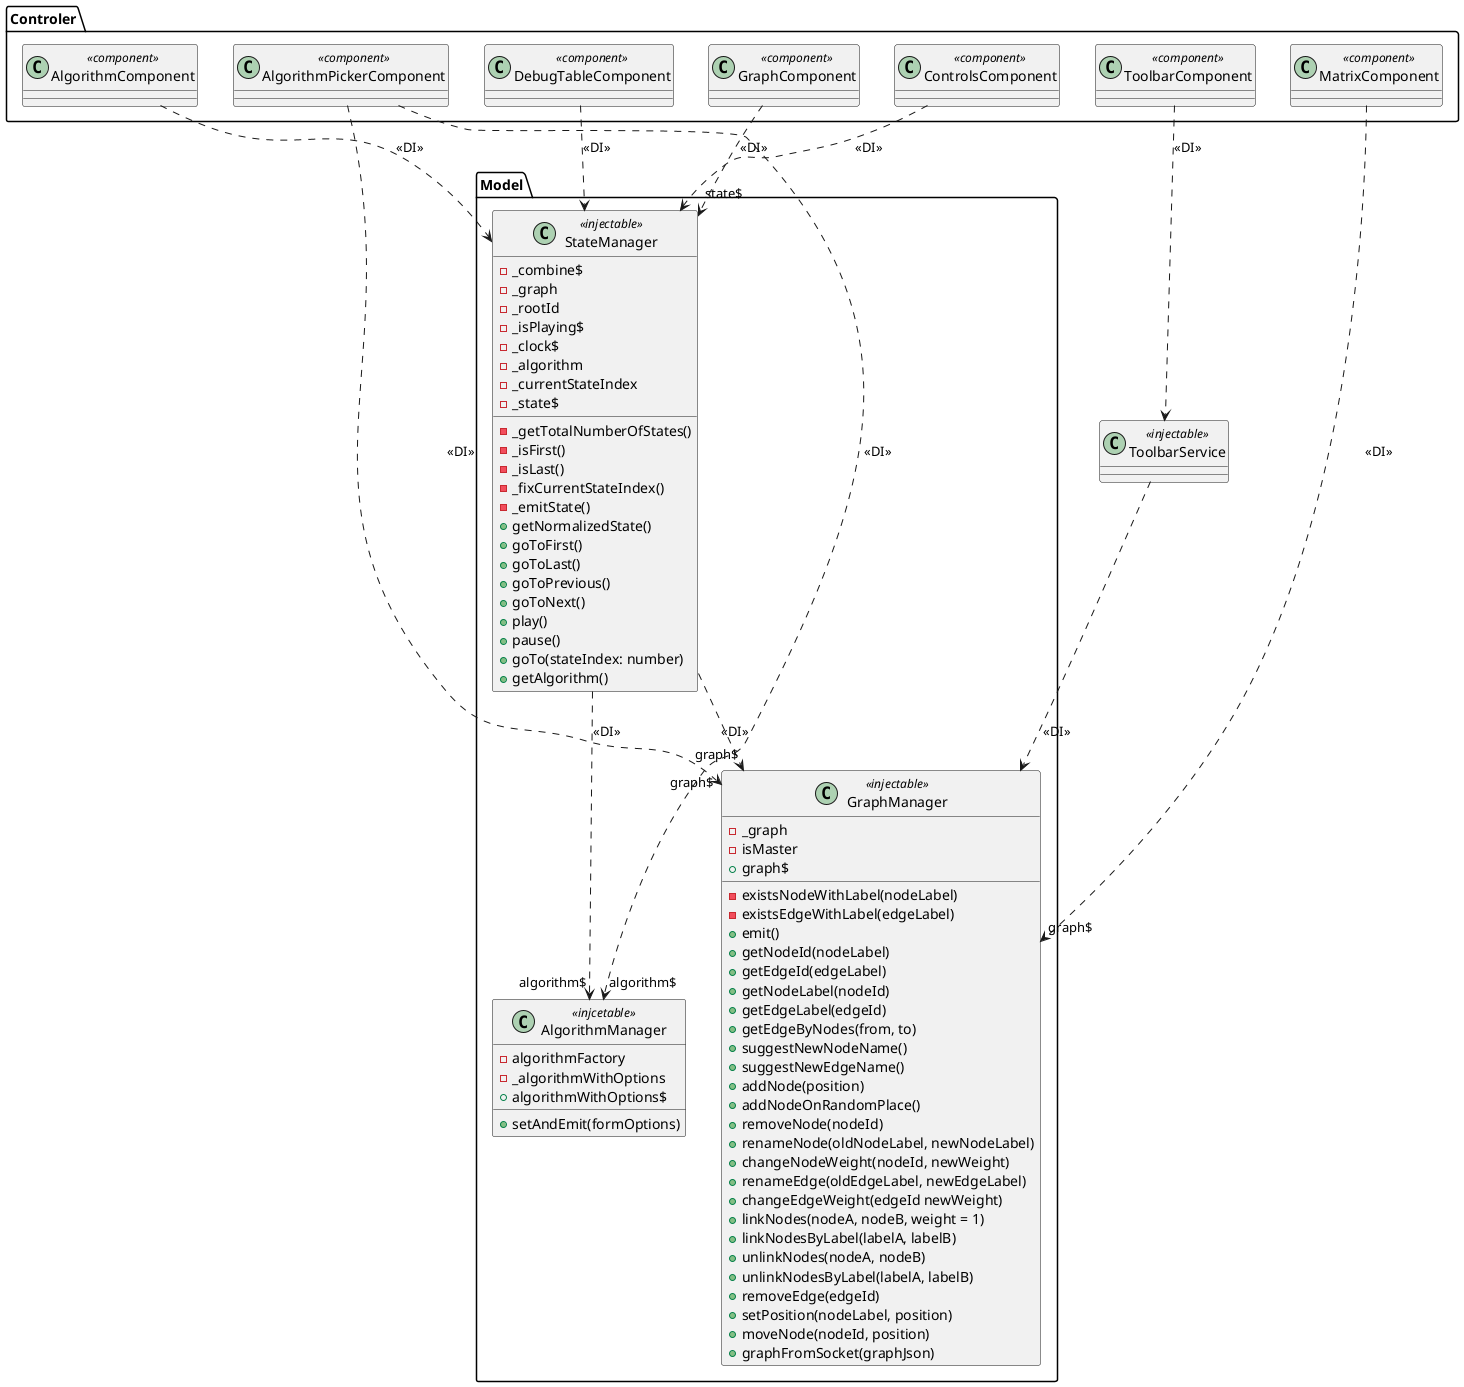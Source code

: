 @startuml

package Model {
  class StateManager <<injectable>> {
    - _combine$
    -_graph
    -_rootId
    -_isPlaying$
    -_clock$
    -_algorithm
    -_currentStateIndex
    -_state$
    -_getTotalNumberOfStates()
    -_isFirst()
    -_isLast()
    -_fixCurrentStateIndex()
    -_emitState()
    +getNormalizedState()
    +goToFirst()
    +goToLast()
    +goToPrevious()
    +goToNext()
    +play()
    +pause()
    +goTo(stateIndex: number)
    +getAlgorithm()
  }
  class GraphManager <<injectable>> {
    -_graph
    -isMaster
    +graph$
    - existsNodeWithLabel(nodeLabel)
    - existsEdgeWithLabel(edgeLabel)
    + emit()
    + getNodeId(nodeLabel)
    + getEdgeId(edgeLabel)
    + getNodeLabel(nodeId)
    + getEdgeLabel(edgeId)
    + getEdgeByNodes(from, to)
    + suggestNewNodeName()
    + suggestNewEdgeName()
    + addNode(position)
    + addNodeOnRandomPlace()
    + removeNode(nodeId)
    + renameNode(oldNodeLabel, newNodeLabel)
    + changeNodeWeight(nodeId, newWeight)
    + renameEdge(oldEdgeLabel, newEdgeLabel)
    + changeEdgeWeight(edgeId newWeight)
    + linkNodes(nodeA, nodeB, weight = 1)
    + linkNodesByLabel(labelA, labelB)
    + unlinkNodes(nodeA, nodeB)
    + unlinkNodesByLabel(labelA, labelB)
    + removeEdge(edgeId)
    + setPosition(nodeLabel, position)
    + moveNode(nodeId, position)
    + graphFromSocket(graphJson)
  }

  class AlgorithmManager <<injcetable>> {
    -algorithmFactory
    -_algorithmWithOptions
    +algorithmWithOptions$
    +setAndEmit(formOptions)
  }
}

package Controler {
  class AlgorithmPickerComponent <<component>>
  class ControlsComponent <<component>>
  class ToolbarComponent <<component>>
  class GraphComponent <<component>>
  class AlgorithmComponent <<component>>
  class DebugTableComponent <<component>>
  class GraphComponent <<component>>
  class MatrixComponent <<component>>
}

class ToolbarService <<injectable>>

StateManager ..> "graph$" GraphManager : <<DI>>
StateManager ..> "algorithm$" AlgorithmManager : <<DI>>

AlgorithmPickerComponent ..> "graph$" GraphManager : <<DI>>
AlgorithmPickerComponent ..> "algorithm$" AlgorithmManager : <<DI>>
MatrixComponent ..> "graph$" GraphManager : <<DI>>
ToolbarService ..> GraphManager : <<DI>>
ToolbarComponent ..> ToolbarService : <<DI>>
GraphComponent ..> "state$" StateManager : <<DI>>
ControlsComponent ..> StateManager : <<DI>>
DebugTableComponent ..> StateManager : <<DI>>
AlgorithmComponent ..> StateManager : <<DI>>

@enduml
